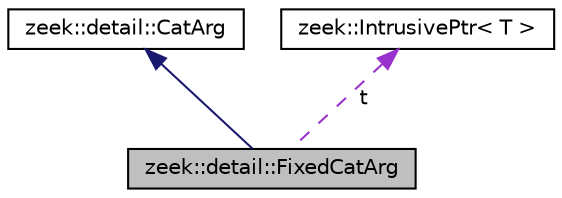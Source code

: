 digraph "zeek::detail::FixedCatArg"
{
 // LATEX_PDF_SIZE
  edge [fontname="Helvetica",fontsize="10",labelfontname="Helvetica",labelfontsize="10"];
  node [fontname="Helvetica",fontsize="10",shape=record];
  Node1 [label="zeek::detail::FixedCatArg",height=0.2,width=0.4,color="black", fillcolor="grey75", style="filled", fontcolor="black",tooltip=" "];
  Node2 -> Node1 [dir="back",color="midnightblue",fontsize="10",style="solid",fontname="Helvetica"];
  Node2 [label="zeek::detail::CatArg",height=0.2,width=0.4,color="black", fillcolor="white", style="filled",URL="$dd/d1e/classzeek_1_1detail_1_1CatArg.html",tooltip=" "];
  Node3 -> Node1 [dir="back",color="darkorchid3",fontsize="10",style="dashed",label=" t" ,fontname="Helvetica"];
  Node3 [label="zeek::IntrusivePtr\< T \>",height=0.2,width=0.4,color="black", fillcolor="white", style="filled",URL="$d6/dba/classzeek_1_1IntrusivePtr.html",tooltip=" "];
}
